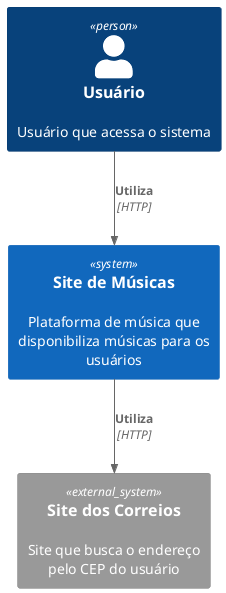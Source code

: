 @startuml Diagrama de Contexto: Site de Músicas

' Versão mais atualizada do C4-PlantUML na internet.
'!include  https://raw.githubusercontent.com/plantuml-stdlib/C4-PlantUML/master/C4_Container.puml

' Versão mais atualizada do C4-PlantUML de forma local.
!include <C4/C4_Container>

Person(user, "Usuário", "Usuário que acessa o sistema")

System(site, "Site de Músicas", "Plataforma de música que disponibiliza músicas para os usuários")
System_Ext(correios, "Site dos Correios", "Site que busca o endereço pelo CEP do usuário")

Rel(user, site, "Utiliza", "HTTP")
Rel(site, correios, "Utiliza", "HTTP")

@enduml

